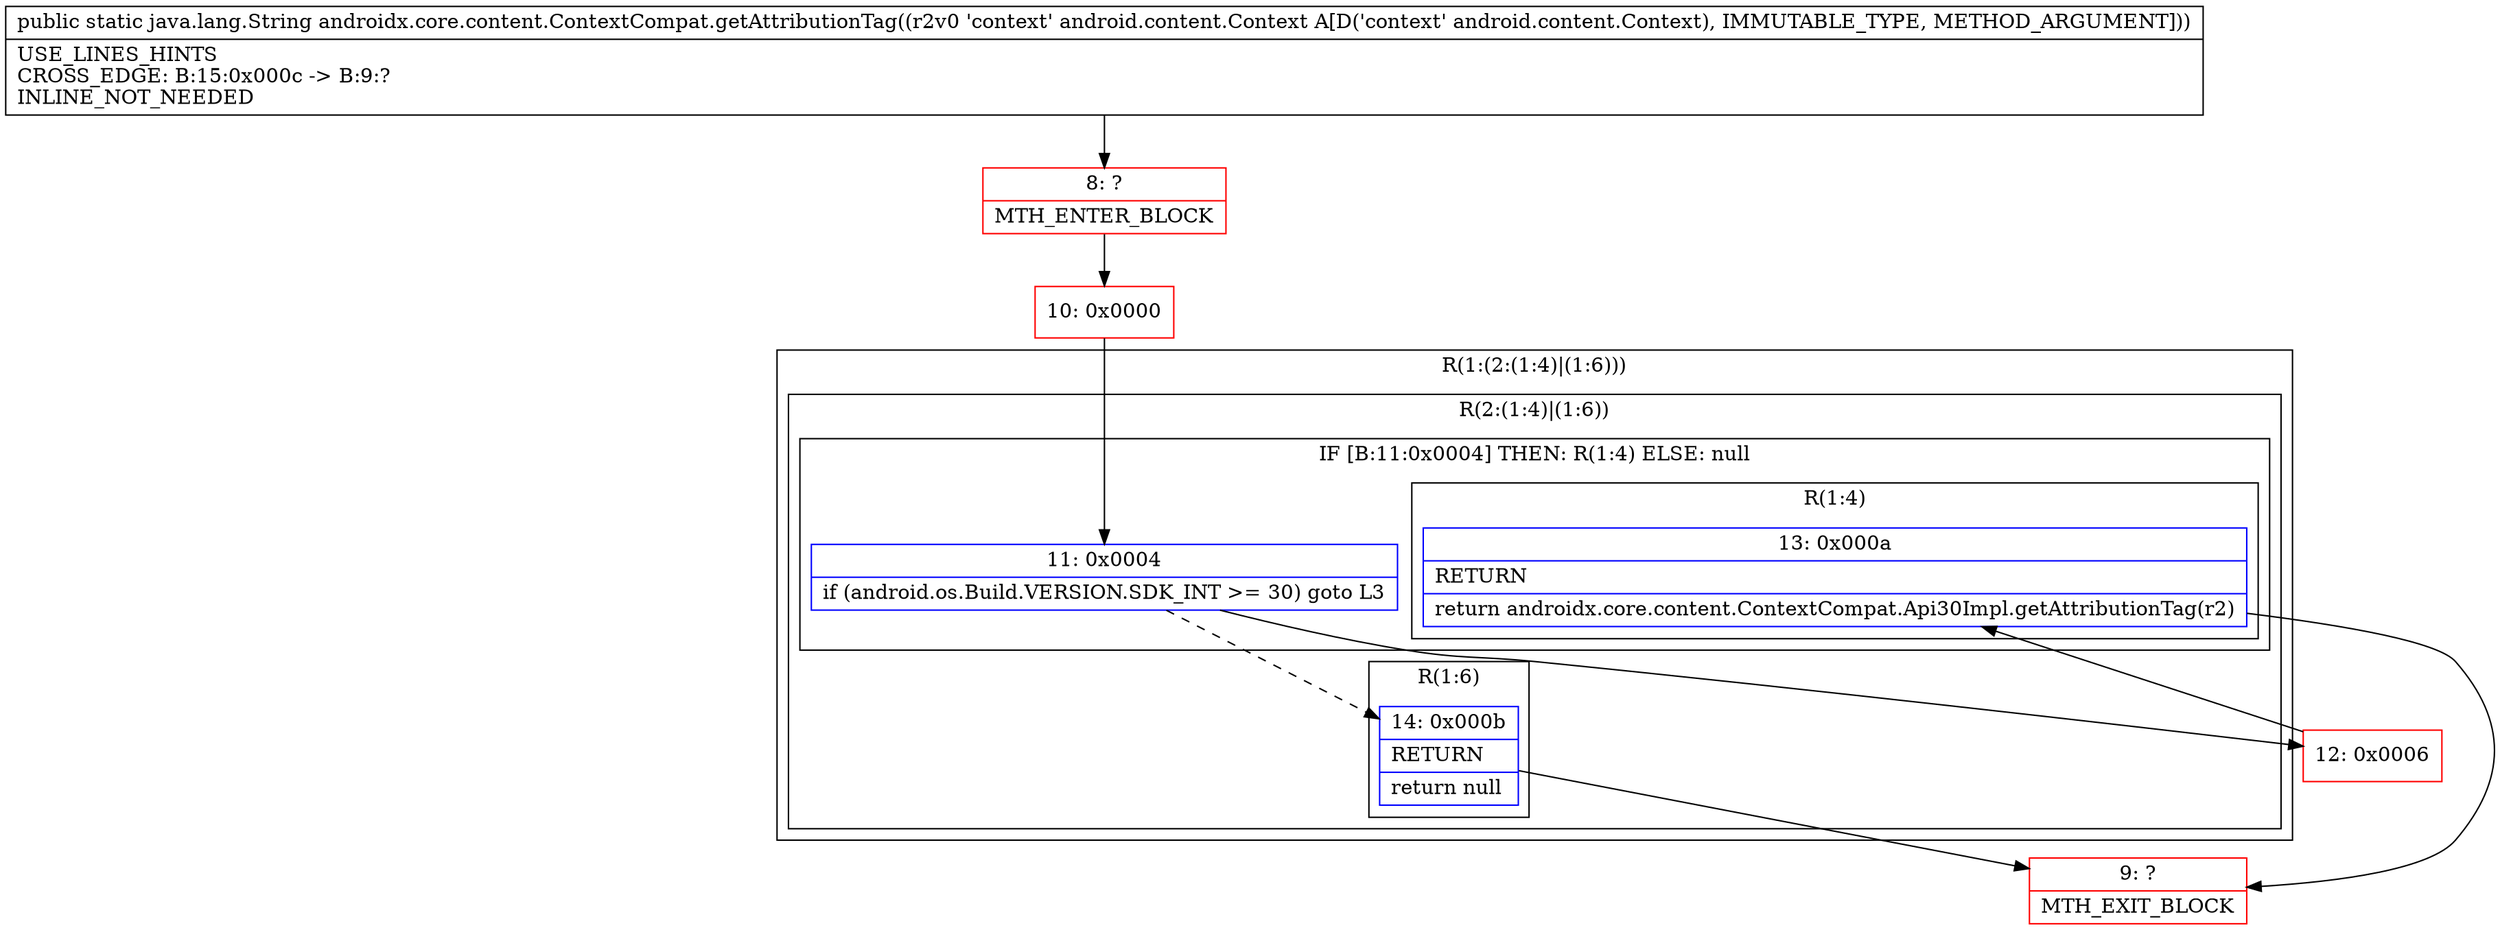 digraph "CFG forandroidx.core.content.ContextCompat.getAttributionTag(Landroid\/content\/Context;)Ljava\/lang\/String;" {
subgraph cluster_Region_1475804283 {
label = "R(1:(2:(1:4)|(1:6)))";
node [shape=record,color=blue];
subgraph cluster_Region_66380395 {
label = "R(2:(1:4)|(1:6))";
node [shape=record,color=blue];
subgraph cluster_IfRegion_1244130116 {
label = "IF [B:11:0x0004] THEN: R(1:4) ELSE: null";
node [shape=record,color=blue];
Node_11 [shape=record,label="{11\:\ 0x0004|if (android.os.Build.VERSION.SDK_INT \>= 30) goto L3\l}"];
subgraph cluster_Region_1492674450 {
label = "R(1:4)";
node [shape=record,color=blue];
Node_13 [shape=record,label="{13\:\ 0x000a|RETURN\l|return androidx.core.content.ContextCompat.Api30Impl.getAttributionTag(r2)\l}"];
}
}
subgraph cluster_Region_940395986 {
label = "R(1:6)";
node [shape=record,color=blue];
Node_14 [shape=record,label="{14\:\ 0x000b|RETURN\l|return null\l}"];
}
}
}
Node_8 [shape=record,color=red,label="{8\:\ ?|MTH_ENTER_BLOCK\l}"];
Node_10 [shape=record,color=red,label="{10\:\ 0x0000}"];
Node_12 [shape=record,color=red,label="{12\:\ 0x0006}"];
Node_9 [shape=record,color=red,label="{9\:\ ?|MTH_EXIT_BLOCK\l}"];
MethodNode[shape=record,label="{public static java.lang.String androidx.core.content.ContextCompat.getAttributionTag((r2v0 'context' android.content.Context A[D('context' android.content.Context), IMMUTABLE_TYPE, METHOD_ARGUMENT]))  | USE_LINES_HINTS\lCROSS_EDGE: B:15:0x000c \-\> B:9:?\lINLINE_NOT_NEEDED\l}"];
MethodNode -> Node_8;Node_11 -> Node_12;
Node_11 -> Node_14[style=dashed];
Node_13 -> Node_9;
Node_14 -> Node_9;
Node_8 -> Node_10;
Node_10 -> Node_11;
Node_12 -> Node_13;
}

